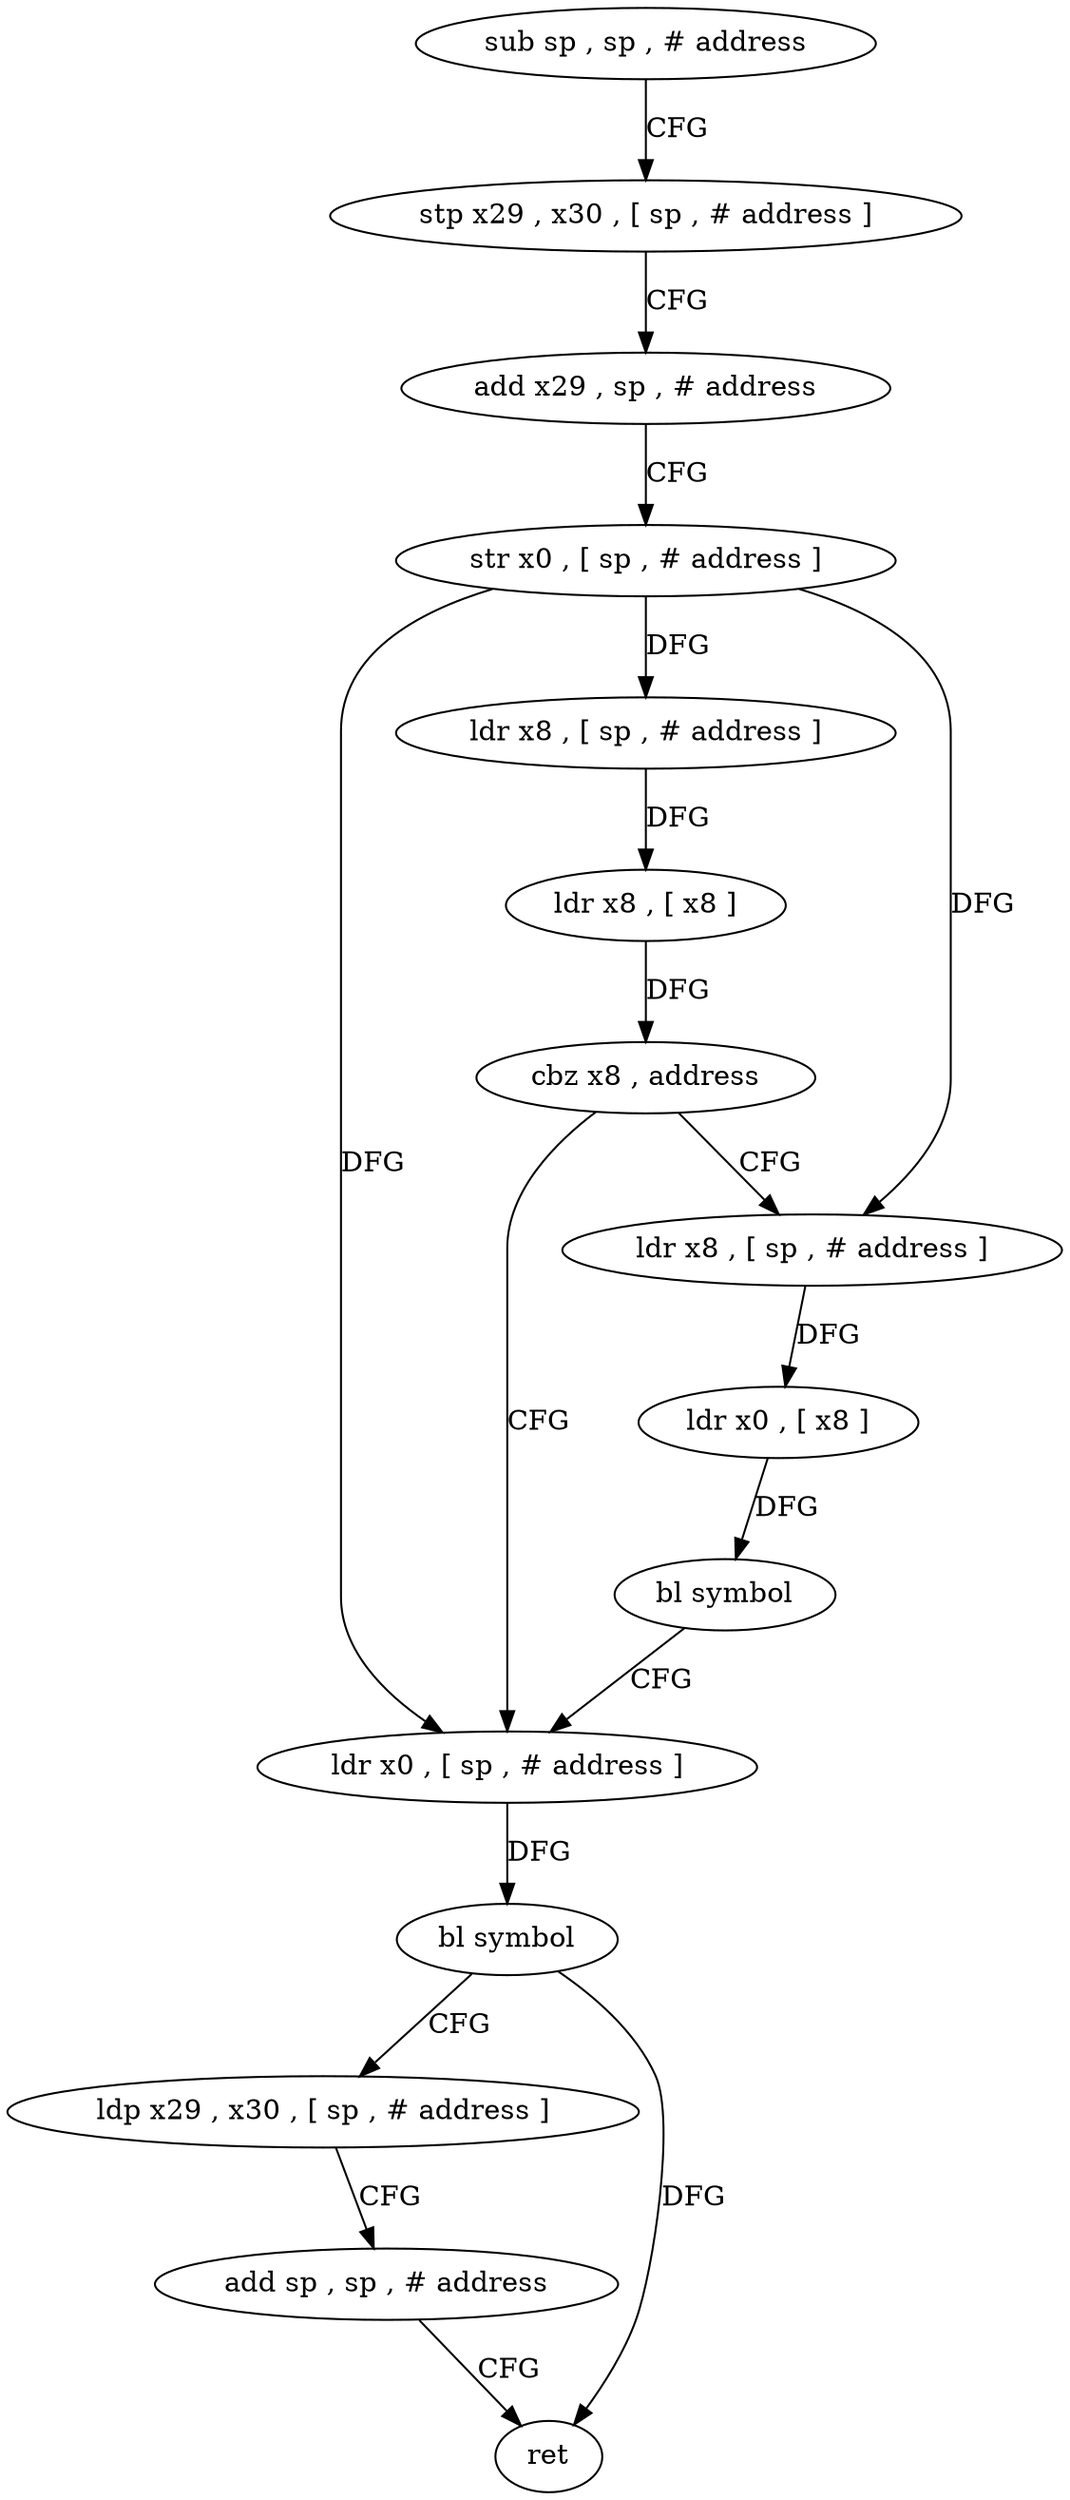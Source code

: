 digraph "func" {
"131044" [label = "sub sp , sp , # address" ]
"131048" [label = "stp x29 , x30 , [ sp , # address ]" ]
"131052" [label = "add x29 , sp , # address" ]
"131056" [label = "str x0 , [ sp , # address ]" ]
"131060" [label = "ldr x8 , [ sp , # address ]" ]
"131064" [label = "ldr x8 , [ x8 ]" ]
"131068" [label = "cbz x8 , address" ]
"131084" [label = "ldr x0 , [ sp , # address ]" ]
"131072" [label = "ldr x8 , [ sp , # address ]" ]
"131088" [label = "bl symbol" ]
"131092" [label = "ldp x29 , x30 , [ sp , # address ]" ]
"131096" [label = "add sp , sp , # address" ]
"131100" [label = "ret" ]
"131076" [label = "ldr x0 , [ x8 ]" ]
"131080" [label = "bl symbol" ]
"131044" -> "131048" [ label = "CFG" ]
"131048" -> "131052" [ label = "CFG" ]
"131052" -> "131056" [ label = "CFG" ]
"131056" -> "131060" [ label = "DFG" ]
"131056" -> "131084" [ label = "DFG" ]
"131056" -> "131072" [ label = "DFG" ]
"131060" -> "131064" [ label = "DFG" ]
"131064" -> "131068" [ label = "DFG" ]
"131068" -> "131084" [ label = "CFG" ]
"131068" -> "131072" [ label = "CFG" ]
"131084" -> "131088" [ label = "DFG" ]
"131072" -> "131076" [ label = "DFG" ]
"131088" -> "131092" [ label = "CFG" ]
"131088" -> "131100" [ label = "DFG" ]
"131092" -> "131096" [ label = "CFG" ]
"131096" -> "131100" [ label = "CFG" ]
"131076" -> "131080" [ label = "DFG" ]
"131080" -> "131084" [ label = "CFG" ]
}
